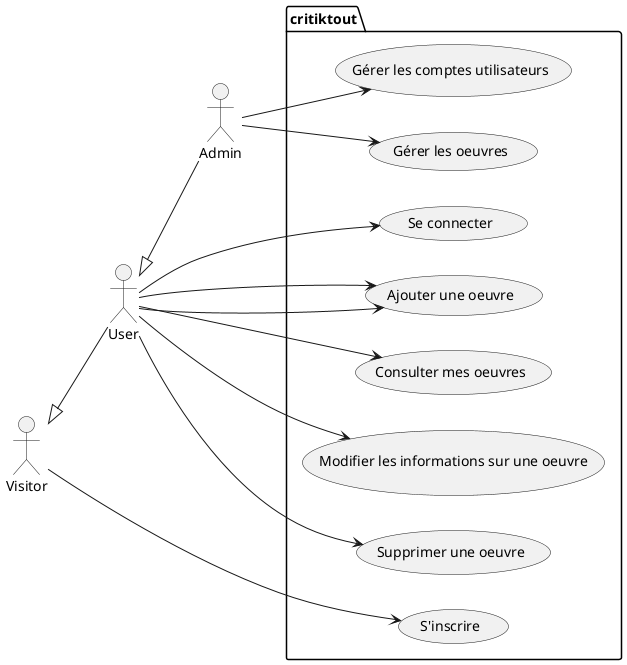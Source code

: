 @startuml
left to right direction
actor Visitor as v
actor User as u
actor Admin as a
v <|-- u
u <|-- a
package critiktout {
  usecase "S'inscrire" as UC1
  usecase "Se connecter" as UC2
  usecase "Ajouter une oeuvre" as UC3
  usecase "Consulter mes oeuvres" as UC4
  usecase "Modifier les informations sur une oeuvre" as UC5
  usecase "Supprimer une oeuvre" as UC6
  usecase "Gérer les comptes utilisateurs" as UC7
  usecase "Gérer les oeuvres" as UC8
}
v --> UC1
u --> UC2
u --> UC3
u --> UC3
u --> UC4
u --> UC5
u --> UC6
a --> UC7
a --> UC8
@enduml